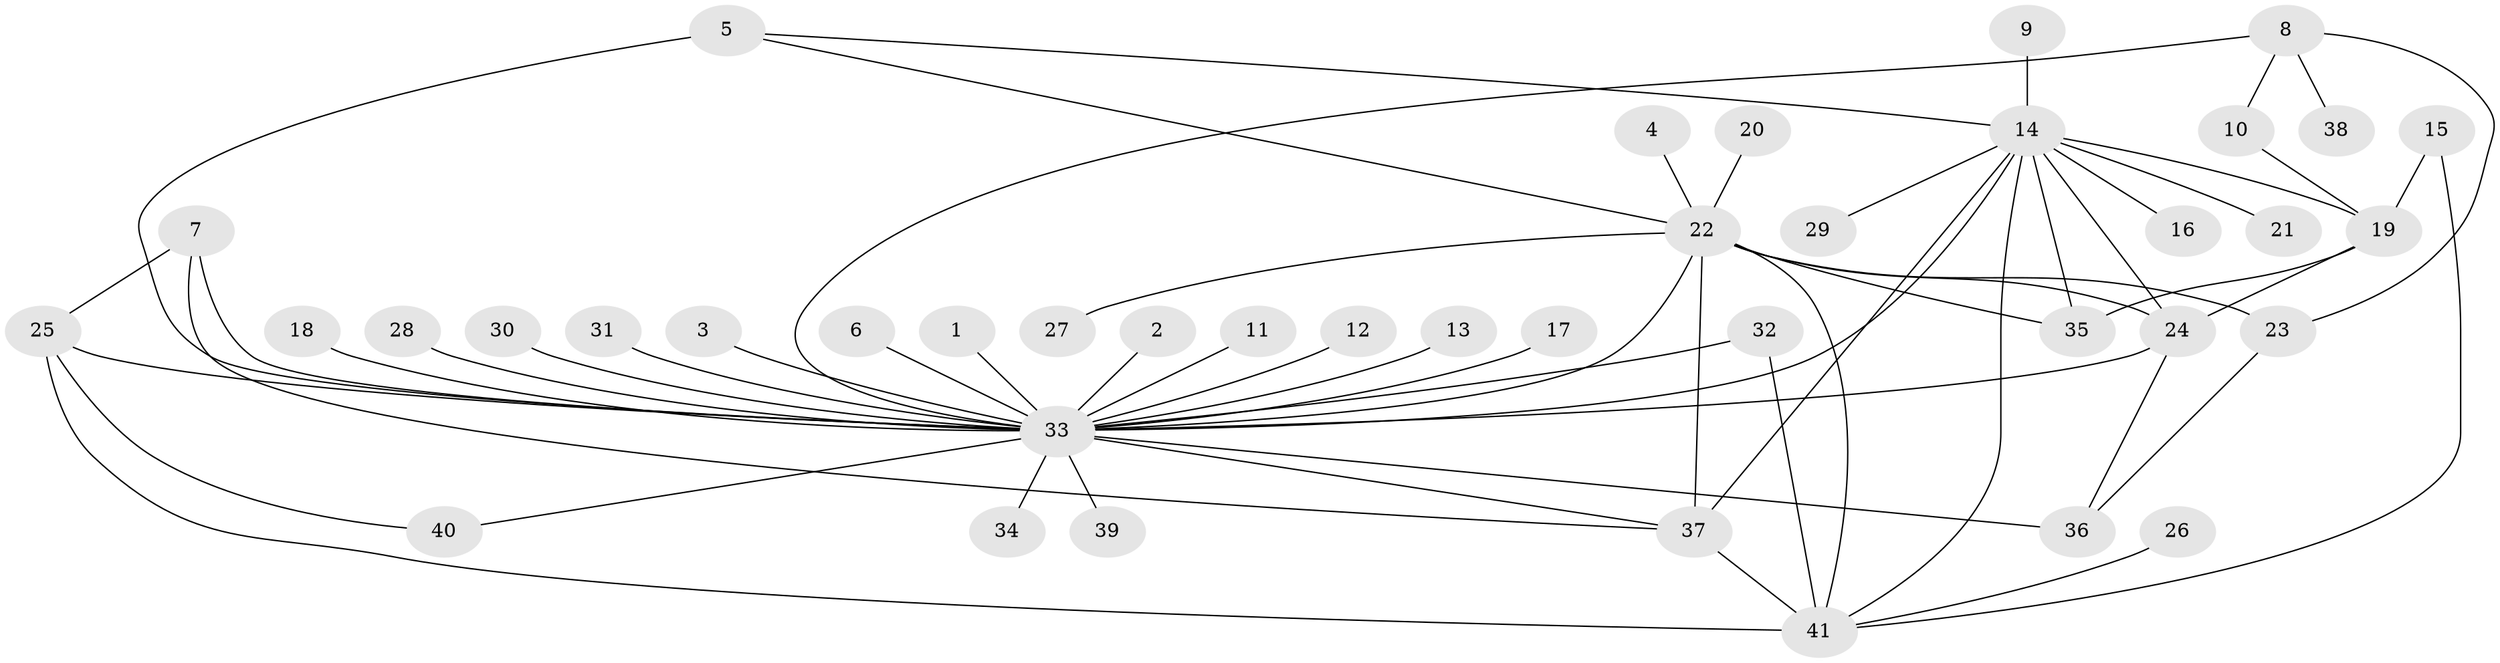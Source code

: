 // original degree distribution, {6: 0.024691358024691357, 3: 0.14814814814814814, 10: 0.012345679012345678, 14: 0.024691358024691357, 31: 0.012345679012345678, 2: 0.16049382716049382, 5: 0.024691358024691357, 1: 0.5432098765432098, 4: 0.037037037037037035, 7: 0.012345679012345678}
// Generated by graph-tools (version 1.1) at 2025/01/03/09/25 03:01:56]
// undirected, 41 vertices, 61 edges
graph export_dot {
graph [start="1"]
  node [color=gray90,style=filled];
  1;
  2;
  3;
  4;
  5;
  6;
  7;
  8;
  9;
  10;
  11;
  12;
  13;
  14;
  15;
  16;
  17;
  18;
  19;
  20;
  21;
  22;
  23;
  24;
  25;
  26;
  27;
  28;
  29;
  30;
  31;
  32;
  33;
  34;
  35;
  36;
  37;
  38;
  39;
  40;
  41;
  1 -- 33 [weight=1.0];
  2 -- 33 [weight=1.0];
  3 -- 33 [weight=1.0];
  4 -- 22 [weight=1.0];
  5 -- 14 [weight=1.0];
  5 -- 22 [weight=1.0];
  5 -- 33 [weight=1.0];
  6 -- 33 [weight=1.0];
  7 -- 25 [weight=1.0];
  7 -- 33 [weight=1.0];
  7 -- 37 [weight=1.0];
  8 -- 10 [weight=1.0];
  8 -- 23 [weight=1.0];
  8 -- 33 [weight=1.0];
  8 -- 38 [weight=1.0];
  9 -- 14 [weight=1.0];
  10 -- 19 [weight=1.0];
  11 -- 33 [weight=1.0];
  12 -- 33 [weight=1.0];
  13 -- 33 [weight=1.0];
  14 -- 16 [weight=1.0];
  14 -- 19 [weight=1.0];
  14 -- 21 [weight=1.0];
  14 -- 24 [weight=1.0];
  14 -- 29 [weight=1.0];
  14 -- 33 [weight=1.0];
  14 -- 35 [weight=1.0];
  14 -- 37 [weight=1.0];
  14 -- 41 [weight=1.0];
  15 -- 19 [weight=1.0];
  15 -- 41 [weight=1.0];
  17 -- 33 [weight=1.0];
  18 -- 33 [weight=1.0];
  19 -- 24 [weight=1.0];
  19 -- 35 [weight=1.0];
  20 -- 22 [weight=1.0];
  22 -- 23 [weight=1.0];
  22 -- 24 [weight=1.0];
  22 -- 27 [weight=1.0];
  22 -- 33 [weight=1.0];
  22 -- 35 [weight=1.0];
  22 -- 37 [weight=1.0];
  22 -- 41 [weight=1.0];
  23 -- 36 [weight=1.0];
  24 -- 33 [weight=1.0];
  24 -- 36 [weight=1.0];
  25 -- 33 [weight=1.0];
  25 -- 40 [weight=1.0];
  25 -- 41 [weight=1.0];
  26 -- 41 [weight=1.0];
  28 -- 33 [weight=1.0];
  30 -- 33 [weight=1.0];
  31 -- 33 [weight=1.0];
  32 -- 33 [weight=1.0];
  32 -- 41 [weight=1.0];
  33 -- 34 [weight=1.0];
  33 -- 36 [weight=2.0];
  33 -- 37 [weight=1.0];
  33 -- 39 [weight=1.0];
  33 -- 40 [weight=1.0];
  37 -- 41 [weight=2.0];
}
